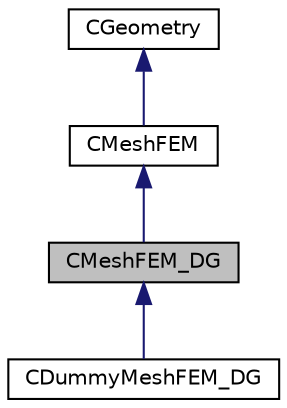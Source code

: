 digraph "CMeshFEM_DG"
{
 // LATEX_PDF_SIZE
  edge [fontname="Helvetica",fontsize="10",labelfontname="Helvetica",labelfontsize="10"];
  node [fontname="Helvetica",fontsize="10",shape=record];
  Node1 [label="CMeshFEM_DG",height=0.2,width=0.4,color="black", fillcolor="grey75", style="filled", fontcolor="black",tooltip="Class which contains all the variables for the DG FEM solver."];
  Node2 -> Node1 [dir="back",color="midnightblue",fontsize="10",style="solid",fontname="Helvetica"];
  Node2 [label="CMeshFEM",height=0.2,width=0.4,color="black", fillcolor="white", style="filled",URL="$classCMeshFEM.html",tooltip="Base class for the FEM solver."];
  Node3 -> Node2 [dir="back",color="midnightblue",fontsize="10",style="solid",fontname="Helvetica"];
  Node3 [label="CGeometry",height=0.2,width=0.4,color="black", fillcolor="white", style="filled",URL="$classCGeometry.html",tooltip="Parent class for defining the geometry of the problem (complete geometry, multigrid agglomerated geom..."];
  Node1 -> Node4 [dir="back",color="midnightblue",fontsize="10",style="solid",fontname="Helvetica"];
  Node4 [label="CDummyMeshFEM_DG",height=0.2,width=0.4,color="black", fillcolor="white", style="filled",URL="$classCDummyMeshFEM__DG.html",tooltip="Class for defining a DG geometry that does not contain any points/elements. Can be used for initializ..."];
}
